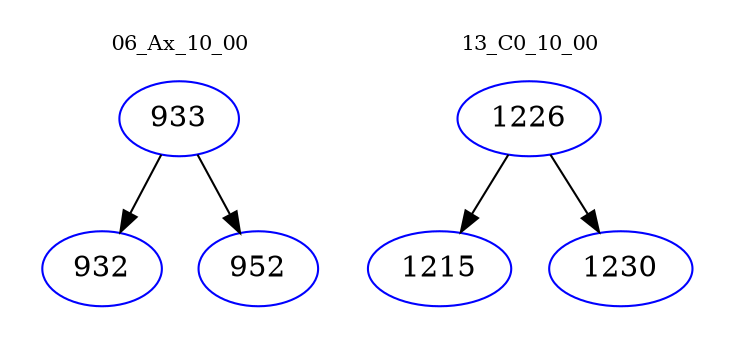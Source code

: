digraph{
subgraph cluster_0 {
color = white
label = "06_Ax_10_00";
fontsize=10;
T0_933 [label="933", color="blue"]
T0_933 -> T0_932 [color="black"]
T0_932 [label="932", color="blue"]
T0_933 -> T0_952 [color="black"]
T0_952 [label="952", color="blue"]
}
subgraph cluster_1 {
color = white
label = "13_C0_10_00";
fontsize=10;
T1_1226 [label="1226", color="blue"]
T1_1226 -> T1_1215 [color="black"]
T1_1215 [label="1215", color="blue"]
T1_1226 -> T1_1230 [color="black"]
T1_1230 [label="1230", color="blue"]
}
}
